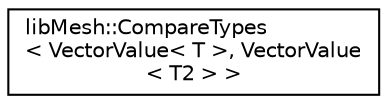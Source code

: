 digraph "类继承关系图"
{
 // INTERACTIVE_SVG=YES
  edge [fontname="Helvetica",fontsize="10",labelfontname="Helvetica",labelfontsize="10"];
  node [fontname="Helvetica",fontsize="10",shape=record];
  rankdir="LR";
  Node1 [label="libMesh::CompareTypes\l\< VectorValue\< T \>, VectorValue\l\< T2 \> \>",height=0.2,width=0.4,color="black", fillcolor="white", style="filled",URL="$structlibMesh_1_1CompareTypes_3_01VectorValue_3_01T_01_4_00_01VectorValue_3_01T2_01_4_01_4.html"];
}
